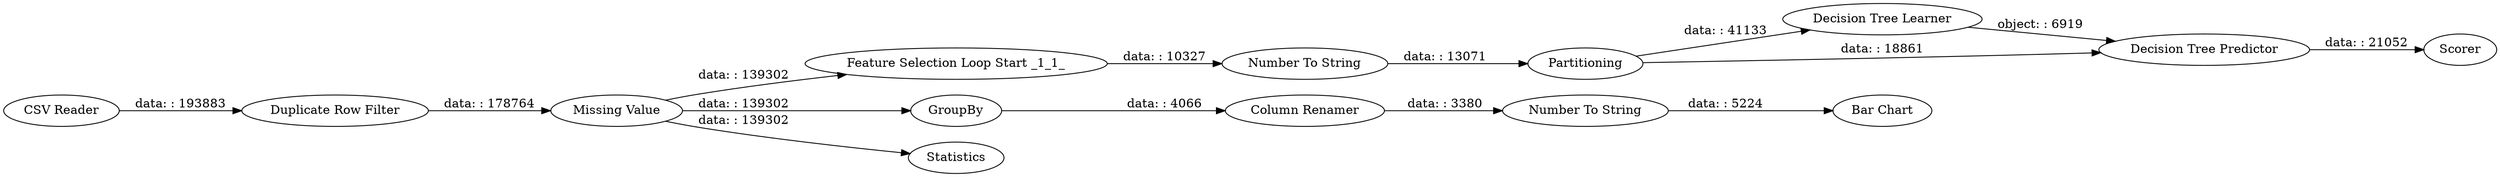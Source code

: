 digraph {
	"-7716056492550013274_25" [label=Scorer]
	"-7716056492550013274_13" [label="Duplicate Row Filter"]
	"-7716056492550013274_21" [label="Feature Selection Loop Start _1_1_"]
	"-7716056492550013274_5" [label=GroupBy]
	"-7716056492550013274_8" [label="Column Renamer"]
	"-7716056492550013274_3" [label=Statistics]
	"-7716056492550013274_15" [label=Partitioning]
	"-7716056492550013274_1" [label="CSV Reader"]
	"-7716056492550013274_23" [label="Number To String"]
	"-7716056492550013274_9" [label="Bar Chart"]
	"-7716056492550013274_2" [label="Missing Value"]
	"-7716056492550013274_10" [label="Number To String"]
	"-7716056492550013274_22" [label="Decision Tree Learner"]
	"-7716056492550013274_24" [label="Decision Tree Predictor"]
	"-7716056492550013274_22" -> "-7716056492550013274_24" [label="object: : 6919"]
	"-7716056492550013274_23" -> "-7716056492550013274_15" [label="data: : 13071"]
	"-7716056492550013274_8" -> "-7716056492550013274_10" [label="data: : 3380"]
	"-7716056492550013274_21" -> "-7716056492550013274_23" [label="data: : 10327"]
	"-7716056492550013274_2" -> "-7716056492550013274_21" [label="data: : 139302"]
	"-7716056492550013274_13" -> "-7716056492550013274_2" [label="data: : 178764"]
	"-7716056492550013274_2" -> "-7716056492550013274_5" [label="data: : 139302"]
	"-7716056492550013274_1" -> "-7716056492550013274_13" [label="data: : 193883"]
	"-7716056492550013274_2" -> "-7716056492550013274_3" [label="data: : 139302"]
	"-7716056492550013274_15" -> "-7716056492550013274_22" [label="data: : 41133"]
	"-7716056492550013274_15" -> "-7716056492550013274_24" [label="data: : 18861"]
	"-7716056492550013274_10" -> "-7716056492550013274_9" [label="data: : 5224"]
	"-7716056492550013274_5" -> "-7716056492550013274_8" [label="data: : 4066"]
	"-7716056492550013274_24" -> "-7716056492550013274_25" [label="data: : 21052"]
	rankdir=LR
}

